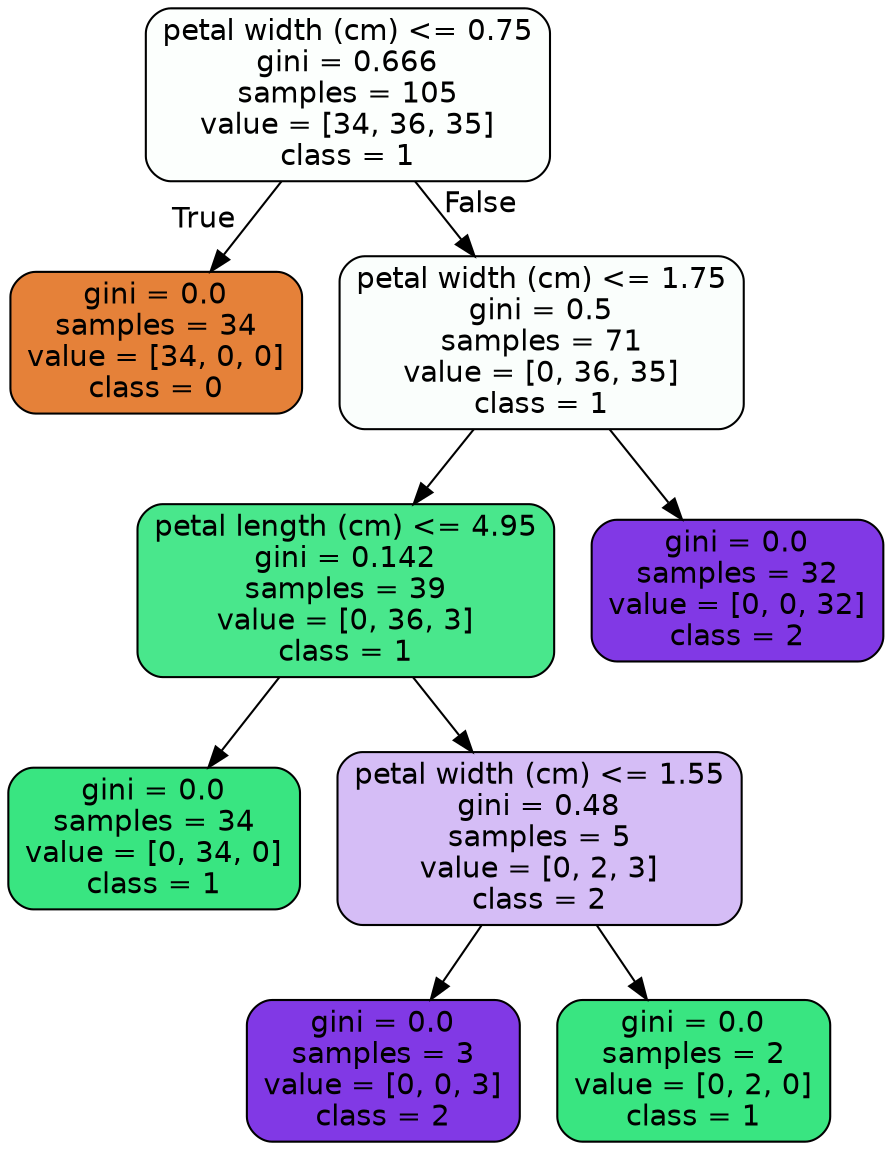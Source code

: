 digraph Tree {
node [shape=box, style="filled, rounded", color="black", fontname=helvetica] ;
edge [fontname=helvetica] ;
0 [label="petal width (cm) <= 0.75\ngini = 0.666\nsamples = 105\nvalue = [34, 36, 35]\nclass = 1", fillcolor="#fcfffd"] ;
1 [label="gini = 0.0\nsamples = 34\nvalue = [34, 0, 0]\nclass = 0", fillcolor="#e58139"] ;
0 -> 1 [labeldistance=2.5, labelangle=45, headlabel="True"] ;
2 [label="petal width (cm) <= 1.75\ngini = 0.5\nsamples = 71\nvalue = [0, 36, 35]\nclass = 1", fillcolor="#fafefc"] ;
0 -> 2 [labeldistance=2.5, labelangle=-45, headlabel="False"] ;
3 [label="petal length (cm) <= 4.95\ngini = 0.142\nsamples = 39\nvalue = [0, 36, 3]\nclass = 1", fillcolor="#49e78c"] ;
2 -> 3 ;
4 [label="gini = 0.0\nsamples = 34\nvalue = [0, 34, 0]\nclass = 1", fillcolor="#39e581"] ;
3 -> 4 ;
5 [label="petal width (cm) <= 1.55\ngini = 0.48\nsamples = 5\nvalue = [0, 2, 3]\nclass = 2", fillcolor="#d5bdf6"] ;
3 -> 5 ;
6 [label="gini = 0.0\nsamples = 3\nvalue = [0, 0, 3]\nclass = 2", fillcolor="#8139e5"] ;
5 -> 6 ;
7 [label="gini = 0.0\nsamples = 2\nvalue = [0, 2, 0]\nclass = 1", fillcolor="#39e581"] ;
5 -> 7 ;
8 [label="gini = 0.0\nsamples = 32\nvalue = [0, 0, 32]\nclass = 2", fillcolor="#8139e5"] ;
2 -> 8 ;
}